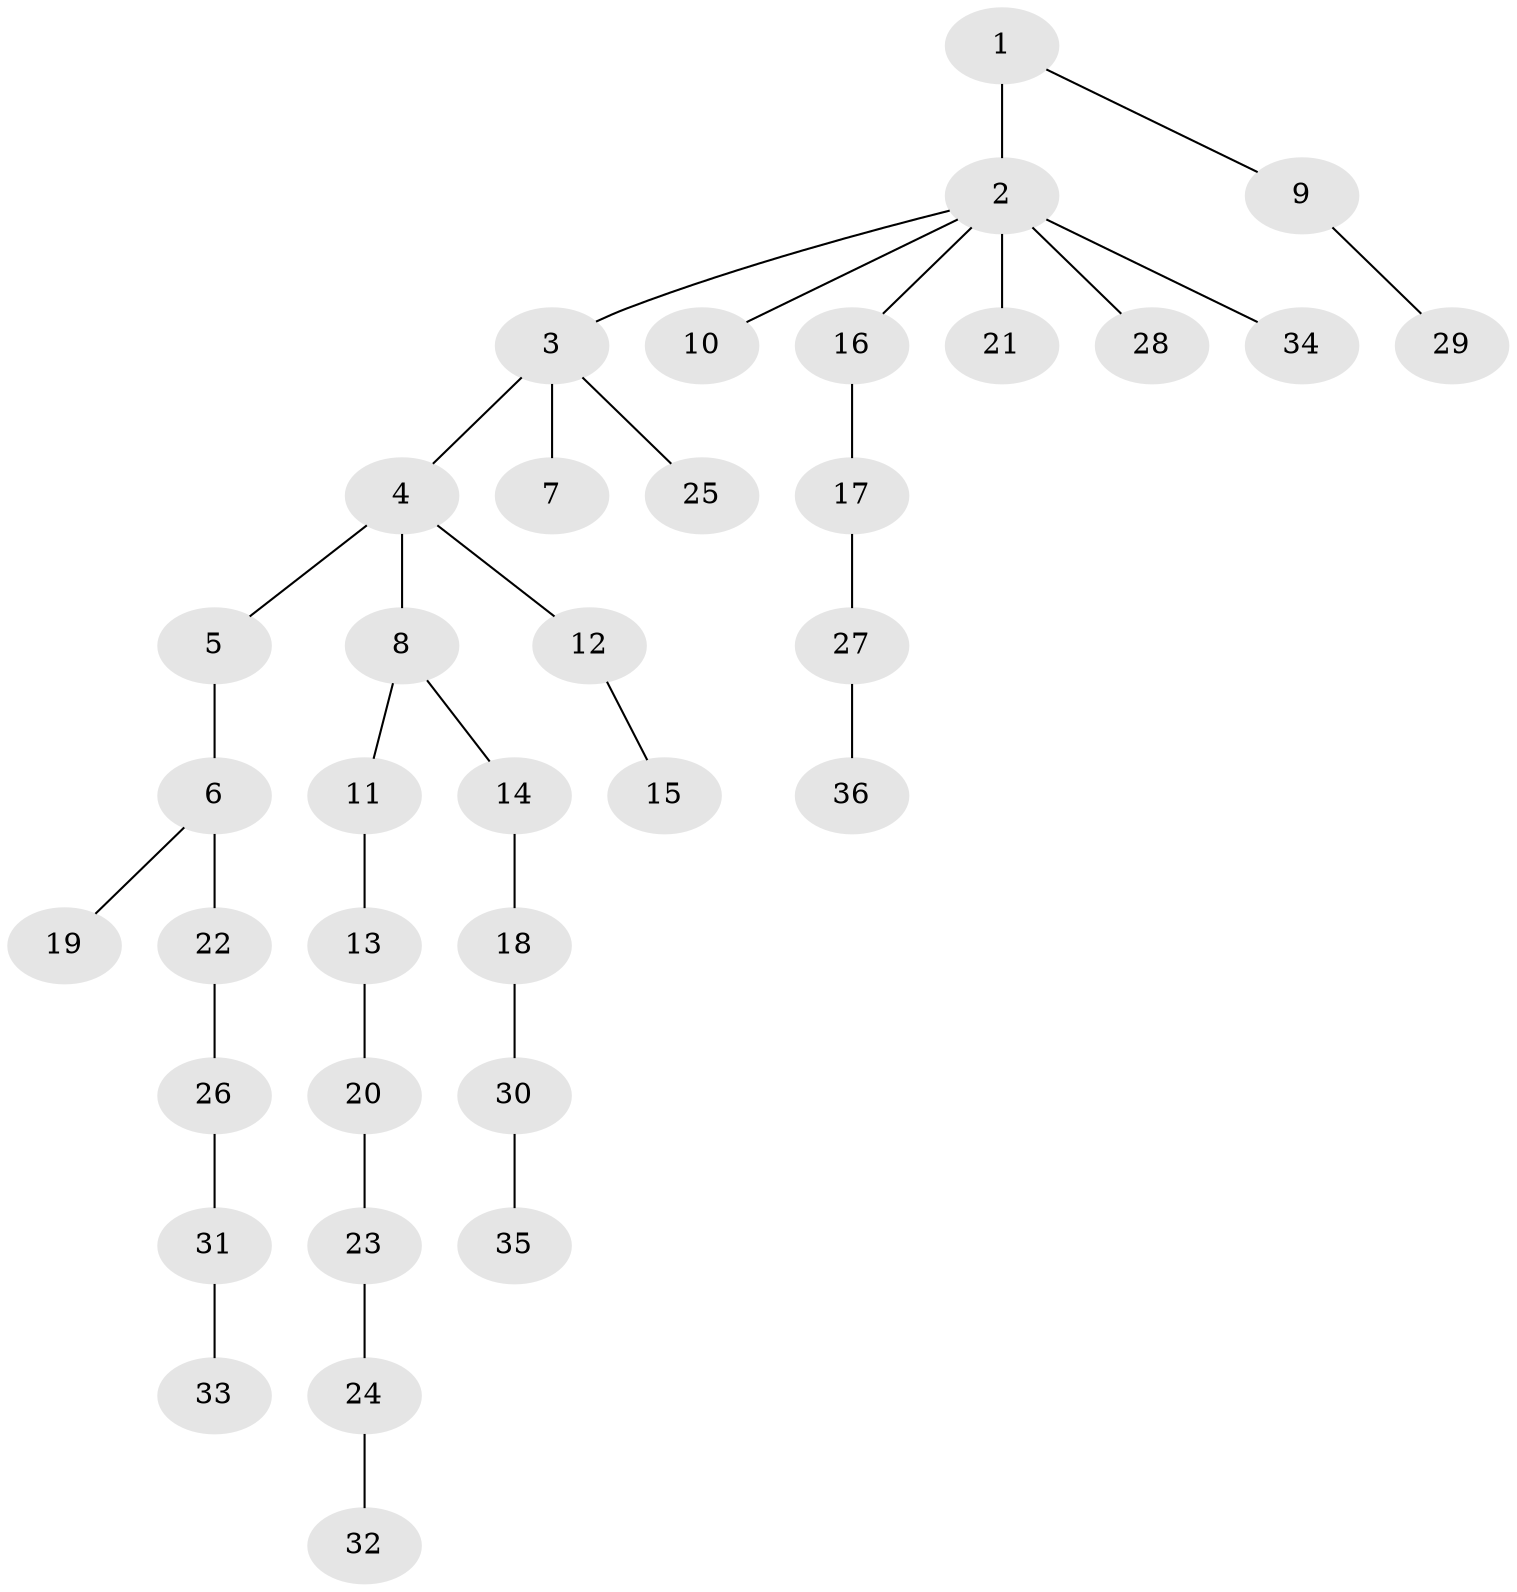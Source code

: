 // original degree distribution, {6: 0.022222222222222223, 4: 0.1111111111111111, 3: 0.14444444444444443, 2: 0.24444444444444444, 1: 0.4777777777777778}
// Generated by graph-tools (version 1.1) at 2025/51/03/04/25 22:51:30]
// undirected, 36 vertices, 35 edges
graph export_dot {
  node [color=gray90,style=filled];
  1;
  2;
  3;
  4;
  5;
  6;
  7;
  8;
  9;
  10;
  11;
  12;
  13;
  14;
  15;
  16;
  17;
  18;
  19;
  20;
  21;
  22;
  23;
  24;
  25;
  26;
  27;
  28;
  29;
  30;
  31;
  32;
  33;
  34;
  35;
  36;
  1 -- 2 [weight=4.0];
  1 -- 9 [weight=1.0];
  2 -- 3 [weight=1.0];
  2 -- 10 [weight=1.0];
  2 -- 16 [weight=1.0];
  2 -- 21 [weight=1.0];
  2 -- 28 [weight=1.0];
  2 -- 34 [weight=1.0];
  3 -- 4 [weight=2.0];
  3 -- 7 [weight=1.0];
  3 -- 25 [weight=1.0];
  4 -- 5 [weight=1.0];
  4 -- 8 [weight=1.0];
  4 -- 12 [weight=1.0];
  5 -- 6 [weight=1.0];
  6 -- 19 [weight=1.0];
  6 -- 22 [weight=1.0];
  8 -- 11 [weight=1.0];
  8 -- 14 [weight=1.0];
  9 -- 29 [weight=1.0];
  11 -- 13 [weight=2.0];
  12 -- 15 [weight=1.0];
  13 -- 20 [weight=1.0];
  14 -- 18 [weight=1.0];
  16 -- 17 [weight=1.0];
  17 -- 27 [weight=1.0];
  18 -- 30 [weight=1.0];
  20 -- 23 [weight=1.0];
  22 -- 26 [weight=1.0];
  23 -- 24 [weight=1.0];
  24 -- 32 [weight=1.0];
  26 -- 31 [weight=1.0];
  27 -- 36 [weight=1.0];
  30 -- 35 [weight=1.0];
  31 -- 33 [weight=1.0];
}
